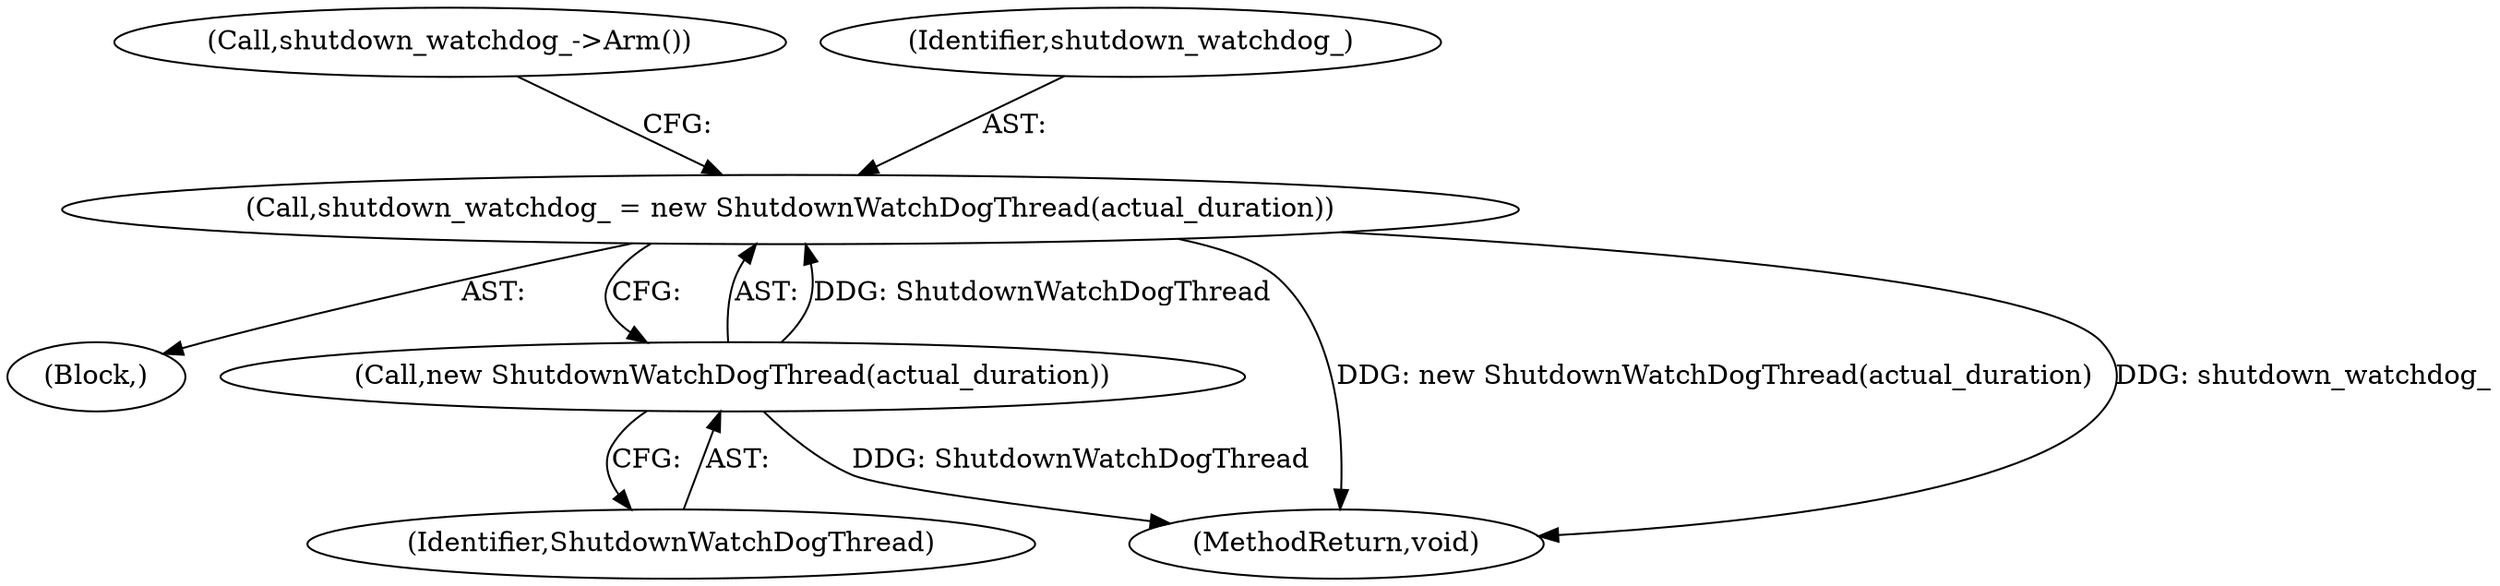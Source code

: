 digraph "0_Chrome_9ad7483d8e7c20e9f1a5a08d00150fb51899f14c@API" {
"1000155" [label="(Call,shutdown_watchdog_ = new ShutdownWatchDogThread(actual_duration))"];
"1000157" [label="(Call,new ShutdownWatchDogThread(actual_duration))"];
"1000102" [label="(Block,)"];
"1000157" [label="(Call,new ShutdownWatchDogThread(actual_duration))"];
"1000159" [label="(Call,shutdown_watchdog_->Arm())"];
"1000156" [label="(Identifier,shutdown_watchdog_)"];
"1000160" [label="(MethodReturn,void)"];
"1000155" [label="(Call,shutdown_watchdog_ = new ShutdownWatchDogThread(actual_duration))"];
"1000158" [label="(Identifier,ShutdownWatchDogThread)"];
"1000155" -> "1000102"  [label="AST: "];
"1000155" -> "1000157"  [label="CFG: "];
"1000156" -> "1000155"  [label="AST: "];
"1000157" -> "1000155"  [label="AST: "];
"1000159" -> "1000155"  [label="CFG: "];
"1000155" -> "1000160"  [label="DDG: new ShutdownWatchDogThread(actual_duration)"];
"1000155" -> "1000160"  [label="DDG: shutdown_watchdog_"];
"1000157" -> "1000155"  [label="DDG: ShutdownWatchDogThread"];
"1000157" -> "1000158"  [label="CFG: "];
"1000158" -> "1000157"  [label="AST: "];
"1000157" -> "1000160"  [label="DDG: ShutdownWatchDogThread"];
}
